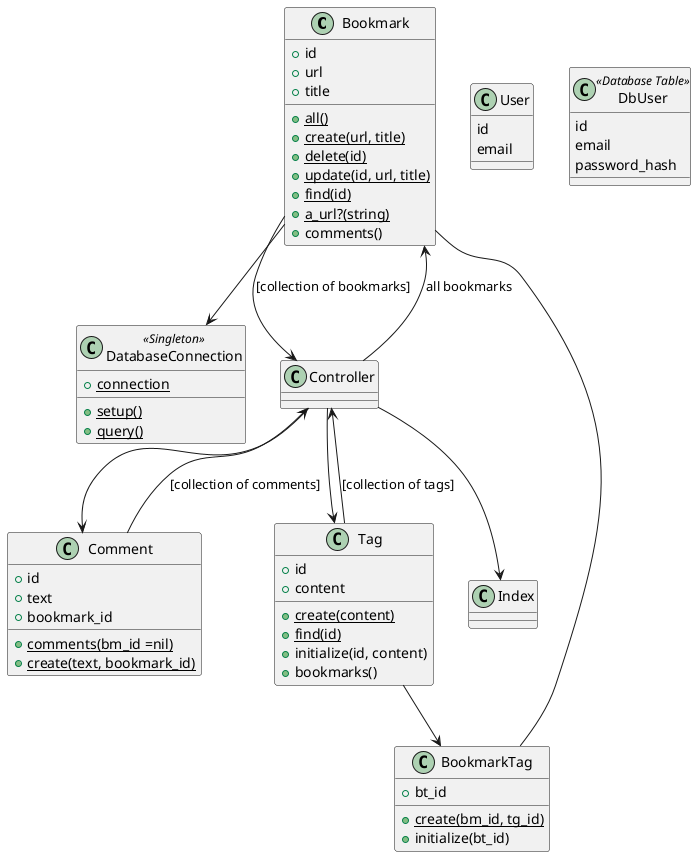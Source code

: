 @startuml

class Bookmark {
    +id
    +url
    +title
    +{static} all()
    +{static} create(url, title)
    +{static} delete(id)
    +{static} update(id, url, title)
    +{static} find(id)
    +{static} a_url?(string)
    +comments()
}

class Comment {
    +id
    +text
    +bookmark_id
    +{static} comments(bm_id =nil)
    +{static} create(text, bookmark_id)

}

class Tag {
    +id
    +content
    +{static} create(content)
    +{static} find(id)
    +initialize(id, content)
    +bookmarks()
}

class BookmarkTag {
    +bt_id
    +{static} create(bm_id, tg_id)
    +initialize(bt_id)
}


class DatabaseConnection <<Singleton>>  {
    +{static} connection
    +{static} setup()
    +{static} query()
}


class User {
    id
    email
}

class DbUser <<Database Table>> {
    id
    email
    password_hash
}

Controller --> Bookmark: all bookmarks
Controller --> Comment
Controller--> Tag
Bookmark --> Controller: [collection of bookmarks]
Comment --> Controller: [collection of comments]
Tag --> Controller: [collection of tags]
Tag  --> BookmarkTag
BookmarkTag -- Bookmark
Bookmark --> DatabaseConnection
Controller --> Index

@enduml
